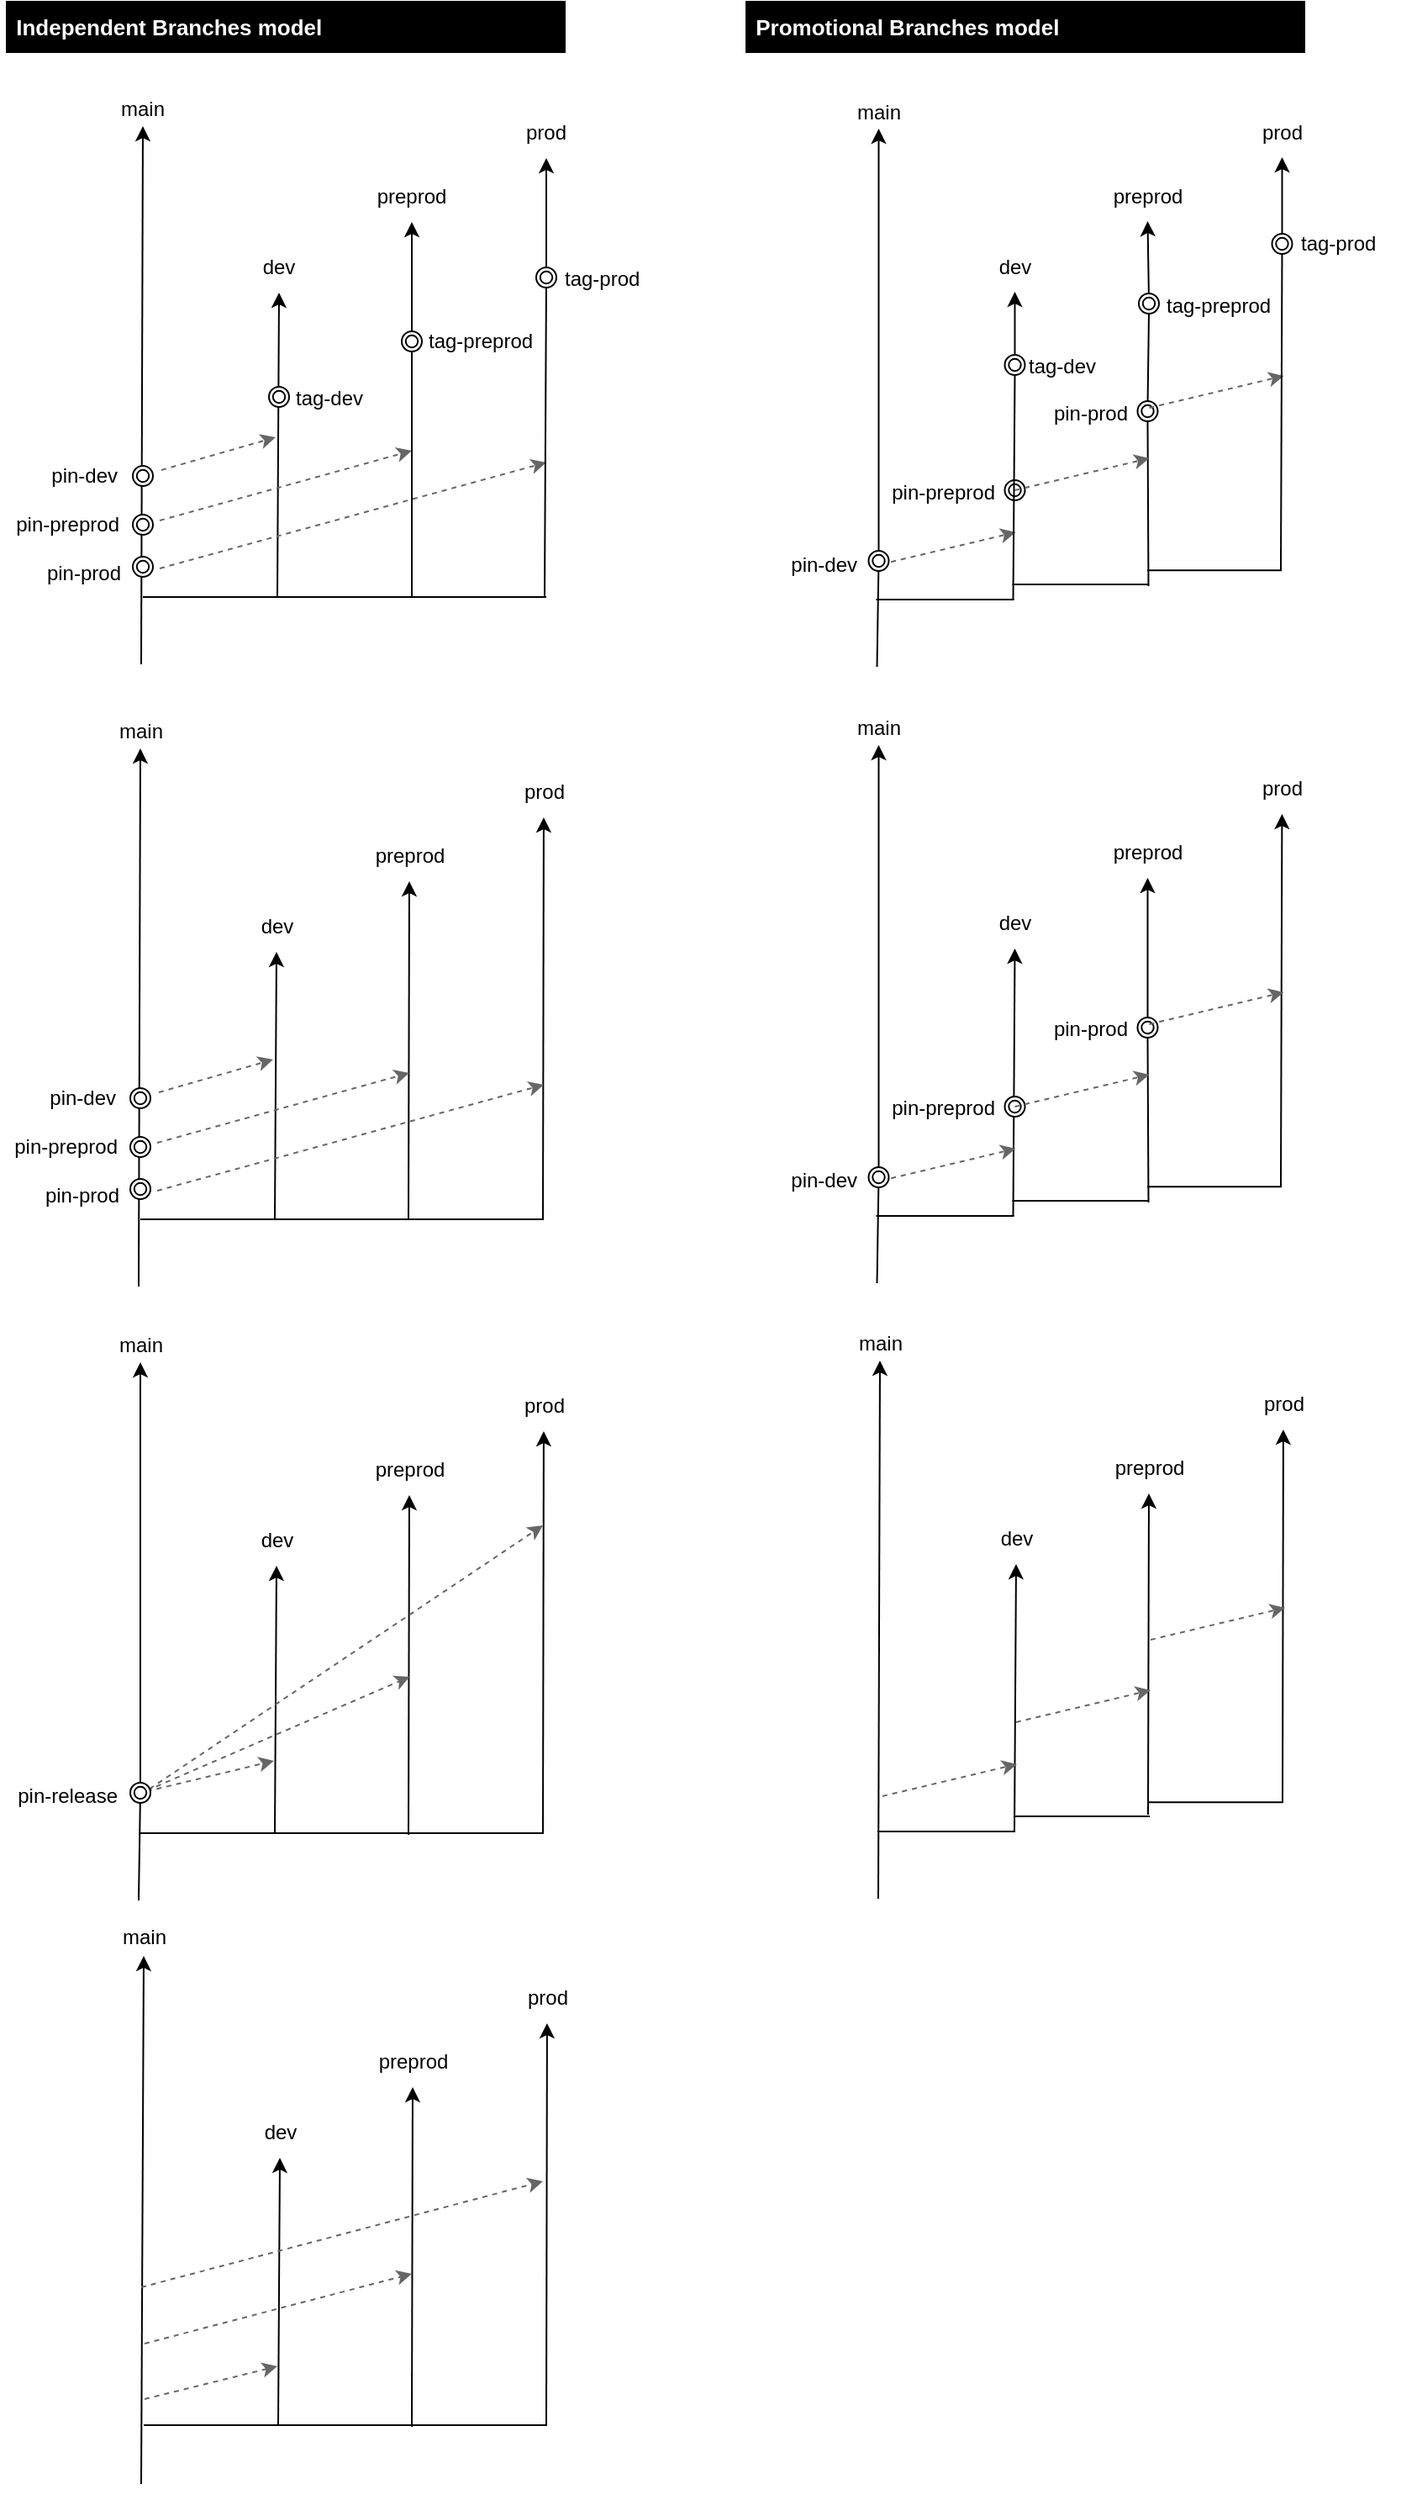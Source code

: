 <mxfile version="20.8.10" type="device"><diagram name="Page-1" id="BfglhBFAaLgnUbkgtS8U"><mxGraphModel dx="883" dy="757" grid="1" gridSize="10" guides="1" tooltips="1" connect="1" arrows="1" fold="1" page="1" pageScale="1" pageWidth="850" pageHeight="1100" math="0" shadow="0"><root><mxCell id="0"/><mxCell id="1" parent="0"/><mxCell id="_kzCFRDFW5OItWKDNAEy-1" value="" style="endArrow=classic;html=1;rounded=0;startArrow=none;" edge="1" parent="1"><mxGeometry width="50" height="50" relative="1" as="geometry"><mxPoint x="120" y="438" as="sourcePoint"/><mxPoint x="121" y="118" as="targetPoint"/></mxGeometry></mxCell><mxCell id="_kzCFRDFW5OItWKDNAEy-3" value="" style="endArrow=none;html=1;rounded=0;" edge="1" parent="1"><mxGeometry width="50" height="50" relative="1" as="geometry"><mxPoint x="121" y="398" as="sourcePoint"/><mxPoint x="361" y="398" as="targetPoint"/></mxGeometry></mxCell><mxCell id="_kzCFRDFW5OItWKDNAEy-4" value="" style="endArrow=classic;html=1;rounded=0;entryX=0.5;entryY=1;entryDx=0;entryDy=0;" edge="1" parent="1" target="_kzCFRDFW5OItWKDNAEy-9"><mxGeometry width="50" height="50" relative="1" as="geometry"><mxPoint x="201" y="398" as="sourcePoint"/><mxPoint x="201" y="308" as="targetPoint"/></mxGeometry></mxCell><mxCell id="_kzCFRDFW5OItWKDNAEy-5" value="main" style="text;strokeColor=none;align=center;fillColor=none;html=1;verticalAlign=middle;whiteSpace=wrap;rounded=0;" vertex="1" parent="1"><mxGeometry x="91" y="93" width="60" height="30" as="geometry"/></mxCell><mxCell id="_kzCFRDFW5OItWKDNAEy-6" value="" style="endArrow=classic;html=1;rounded=0;entryX=0.5;entryY=1;entryDx=0;entryDy=0;startArrow=none;" edge="1" parent="1" source="_kzCFRDFW5OItWKDNAEy-56" target="_kzCFRDFW5OItWKDNAEy-10"><mxGeometry width="50" height="50" relative="1" as="geometry"><mxPoint x="281" y="398" as="sourcePoint"/><mxPoint x="281" y="268" as="targetPoint"/></mxGeometry></mxCell><mxCell id="_kzCFRDFW5OItWKDNAEy-7" value="" style="endArrow=classic;html=1;rounded=0;startArrow=none;" edge="1" parent="1" source="_kzCFRDFW5OItWKDNAEy-54" target="_kzCFRDFW5OItWKDNAEy-11"><mxGeometry width="50" height="50" relative="1" as="geometry"><mxPoint x="360" y="398" as="sourcePoint"/><mxPoint x="361" y="228" as="targetPoint"/></mxGeometry></mxCell><mxCell id="_kzCFRDFW5OItWKDNAEy-9" value="dev" style="text;strokeColor=none;align=center;fillColor=none;html=1;verticalAlign=middle;whiteSpace=wrap;rounded=0;" vertex="1" parent="1"><mxGeometry x="172" y="187" width="60" height="30" as="geometry"/></mxCell><mxCell id="_kzCFRDFW5OItWKDNAEy-10" value="preprod" style="text;strokeColor=none;align=center;fillColor=none;html=1;verticalAlign=middle;whiteSpace=wrap;rounded=0;" vertex="1" parent="1"><mxGeometry x="251" y="145" width="60" height="30" as="geometry"/></mxCell><mxCell id="_kzCFRDFW5OItWKDNAEy-11" value="prod" style="text;strokeColor=none;align=center;fillColor=none;html=1;verticalAlign=middle;whiteSpace=wrap;rounded=0;" vertex="1" parent="1"><mxGeometry x="331" y="107" width="60" height="30" as="geometry"/></mxCell><mxCell id="_kzCFRDFW5OItWKDNAEy-36" value="pin-dev" style="text;strokeColor=none;align=right;fillColor=none;html=1;verticalAlign=middle;whiteSpace=wrap;rounded=0;" vertex="1" parent="1"><mxGeometry x="38" y="316" width="70" height="20" as="geometry"/></mxCell><mxCell id="_kzCFRDFW5OItWKDNAEy-38" value="pin-preprod" style="text;strokeColor=none;align=right;fillColor=none;html=1;verticalAlign=middle;whiteSpace=wrap;rounded=0;" vertex="1" parent="1"><mxGeometry x="39" y="345" width="70" height="20" as="geometry"/></mxCell><mxCell id="_kzCFRDFW5OItWKDNAEy-40" value="pin-prod" style="text;strokeColor=none;align=right;fillColor=none;html=1;verticalAlign=middle;whiteSpace=wrap;rounded=0;" vertex="1" parent="1"><mxGeometry x="40" y="374" width="70" height="20" as="geometry"/></mxCell><mxCell id="_kzCFRDFW5OItWKDNAEy-41" value="" style="endArrow=classic;html=1;rounded=0;exitX=1;exitY=0.5;exitDx=0;exitDy=0;dashed=1;fillColor=#f5f5f5;strokeColor=#666666;" edge="1" parent="1"><mxGeometry width="50" height="50" relative="1" as="geometry"><mxPoint x="131" y="381" as="sourcePoint"/><mxPoint x="361" y="318" as="targetPoint"/></mxGeometry></mxCell><mxCell id="_kzCFRDFW5OItWKDNAEy-42" value="" style="endArrow=classic;html=1;rounded=0;exitX=1;exitY=0.5;exitDx=0;exitDy=0;dashed=1;fillColor=#f5f5f5;strokeColor=#666666;" edge="1" parent="1"><mxGeometry width="50" height="50" relative="1" as="geometry"><mxPoint x="131" y="352.5" as="sourcePoint"/><mxPoint x="281" y="311" as="targetPoint"/></mxGeometry></mxCell><mxCell id="_kzCFRDFW5OItWKDNAEy-44" value="" style="endArrow=classic;html=1;rounded=0;exitX=1;exitY=0.5;exitDx=0;exitDy=0;dashed=1;fillColor=#f5f5f5;strokeColor=#666666;" edge="1" parent="1"><mxGeometry width="50" height="50" relative="1" as="geometry"><mxPoint x="132" y="322.5" as="sourcePoint"/><mxPoint x="200" y="303" as="targetPoint"/></mxGeometry></mxCell><mxCell id="_kzCFRDFW5OItWKDNAEy-49" value="tag-prod" style="text;strokeColor=none;align=left;fillColor=none;html=1;verticalAlign=middle;whiteSpace=wrap;rounded=0;" vertex="1" parent="1"><mxGeometry x="370" y="199" width="70" height="20" as="geometry"/></mxCell><mxCell id="_kzCFRDFW5OItWKDNAEy-50" value="tag-preprod" style="text;strokeColor=none;align=left;fillColor=none;html=1;verticalAlign=middle;whiteSpace=wrap;rounded=0;" vertex="1" parent="1"><mxGeometry x="289" y="236" width="70" height="20" as="geometry"/></mxCell><mxCell id="_kzCFRDFW5OItWKDNAEy-52" value="" style="ellipse;shape=doubleEllipse;whiteSpace=wrap;html=1;aspect=fixed;" vertex="1" parent="1"><mxGeometry x="196" y="273" width="12" height="12" as="geometry"/></mxCell><mxCell id="_kzCFRDFW5OItWKDNAEy-55" value="" style="endArrow=none;html=1;rounded=0;startArrow=none;" edge="1" parent="1" target="_kzCFRDFW5OItWKDNAEy-54"><mxGeometry width="50" height="50" relative="1" as="geometry"><mxPoint x="360" y="398" as="sourcePoint"/><mxPoint x="360.941" y="159" as="targetPoint"/></mxGeometry></mxCell><mxCell id="_kzCFRDFW5OItWKDNAEy-54" value="" style="ellipse;shape=doubleEllipse;whiteSpace=wrap;html=1;aspect=fixed;" vertex="1" parent="1"><mxGeometry x="355" y="202" width="12" height="12" as="geometry"/></mxCell><mxCell id="_kzCFRDFW5OItWKDNAEy-57" value="" style="endArrow=none;html=1;rounded=0;entryX=0.5;entryY=1;entryDx=0;entryDy=0;startArrow=none;" edge="1" parent="1" target="_kzCFRDFW5OItWKDNAEy-56"><mxGeometry width="50" height="50" relative="1" as="geometry"><mxPoint x="281" y="398" as="sourcePoint"/><mxPoint x="281" y="197" as="targetPoint"/></mxGeometry></mxCell><mxCell id="_kzCFRDFW5OItWKDNAEy-56" value="" style="ellipse;shape=doubleEllipse;whiteSpace=wrap;html=1;aspect=fixed;" vertex="1" parent="1"><mxGeometry x="275" y="240" width="12" height="12" as="geometry"/></mxCell><mxCell id="_kzCFRDFW5OItWKDNAEy-58" value="tag-dev" style="text;strokeColor=none;align=left;fillColor=none;html=1;verticalAlign=middle;whiteSpace=wrap;rounded=0;" vertex="1" parent="1"><mxGeometry x="210" y="270" width="50" height="20" as="geometry"/></mxCell><mxCell id="_kzCFRDFW5OItWKDNAEy-59" value="" style="ellipse;shape=doubleEllipse;whiteSpace=wrap;html=1;aspect=fixed;" vertex="1" parent="1"><mxGeometry x="115" y="320" width="12" height="12" as="geometry"/></mxCell><mxCell id="_kzCFRDFW5OItWKDNAEy-60" value="" style="ellipse;shape=doubleEllipse;whiteSpace=wrap;html=1;aspect=fixed;" vertex="1" parent="1"><mxGeometry x="115" y="349" width="12" height="12" as="geometry"/></mxCell><mxCell id="_kzCFRDFW5OItWKDNAEy-62" value="" style="ellipse;shape=doubleEllipse;whiteSpace=wrap;html=1;aspect=fixed;" vertex="1" parent="1"><mxGeometry x="115" y="374" width="12" height="12" as="geometry"/></mxCell><mxCell id="_kzCFRDFW5OItWKDNAEy-65" value="&lt;div style=&quot;font-size: 13px;&quot;&gt;&amp;nbsp;Independent Branches model&lt;br style=&quot;font-size: 13px;&quot;&gt;&lt;/div&gt;" style="rounded=0;whiteSpace=wrap;html=1;fillColor=#000000;align=left;fontSize=13;fontStyle=1;fontColor=#FFFFFF;" vertex="1" parent="1"><mxGeometry x="40" y="44" width="332" height="30" as="geometry"/></mxCell><mxCell id="_kzCFRDFW5OItWKDNAEy-66" value="&lt;div style=&quot;font-size: 13px;&quot;&gt;&amp;nbsp;Promotional Branches model&lt;br style=&quot;font-size: 13px;&quot;&gt;&lt;/div&gt;" style="rounded=0;whiteSpace=wrap;html=1;fillColor=#000000;align=left;fontSize=13;fontStyle=1;fontColor=#FFFFFF;" vertex="1" parent="1"><mxGeometry x="480" y="44" width="332" height="30" as="geometry"/></mxCell><mxCell id="_kzCFRDFW5OItWKDNAEy-191" value="" style="endArrow=classic;html=1;rounded=0;startArrow=none;" edge="1" parent="1" source="_kzCFRDFW5OItWKDNAEy-203"><mxGeometry width="50" height="50" relative="1" as="geometry"><mxPoint x="118.5" y="1173" as="sourcePoint"/><mxPoint x="119.5" y="853" as="targetPoint"/></mxGeometry></mxCell><mxCell id="_kzCFRDFW5OItWKDNAEy-192" value="" style="endArrow=none;html=1;rounded=0;" edge="1" parent="1"><mxGeometry width="50" height="50" relative="1" as="geometry"><mxPoint x="119.5" y="1133" as="sourcePoint"/><mxPoint x="359.5" y="1133" as="targetPoint"/></mxGeometry></mxCell><mxCell id="_kzCFRDFW5OItWKDNAEy-193" value="" style="endArrow=classic;html=1;rounded=0;entryX=0.5;entryY=1;entryDx=0;entryDy=0;" edge="1" parent="1" target="_kzCFRDFW5OItWKDNAEy-197"><mxGeometry width="50" height="50" relative="1" as="geometry"><mxPoint x="199.5" y="1133" as="sourcePoint"/><mxPoint x="199.5" y="1043" as="targetPoint"/></mxGeometry></mxCell><mxCell id="_kzCFRDFW5OItWKDNAEy-194" value="main" style="text;strokeColor=none;align=center;fillColor=none;html=1;verticalAlign=middle;whiteSpace=wrap;rounded=0;" vertex="1" parent="1"><mxGeometry x="89.5" y="828" width="60" height="30" as="geometry"/></mxCell><mxCell id="_kzCFRDFW5OItWKDNAEy-195" value="" style="endArrow=classic;html=1;rounded=0;entryX=0.5;entryY=1;entryDx=0;entryDy=0;startArrow=none;" edge="1" parent="1" target="_kzCFRDFW5OItWKDNAEy-198"><mxGeometry width="50" height="50" relative="1" as="geometry"><mxPoint x="279" y="1134" as="sourcePoint"/><mxPoint x="279.5" y="1003" as="targetPoint"/></mxGeometry></mxCell><mxCell id="_kzCFRDFW5OItWKDNAEy-196" value="" style="endArrow=classic;html=1;rounded=0;startArrow=none;" edge="1" parent="1" target="_kzCFRDFW5OItWKDNAEy-199"><mxGeometry width="50" height="50" relative="1" as="geometry"><mxPoint x="359" y="1133" as="sourcePoint"/><mxPoint x="359.5" y="963" as="targetPoint"/></mxGeometry></mxCell><mxCell id="_kzCFRDFW5OItWKDNAEy-197" value="dev" style="text;strokeColor=none;align=center;fillColor=none;html=1;verticalAlign=middle;whiteSpace=wrap;rounded=0;" vertex="1" parent="1"><mxGeometry x="170.5" y="944" width="60" height="30" as="geometry"/></mxCell><mxCell id="_kzCFRDFW5OItWKDNAEy-198" value="preprod" style="text;strokeColor=none;align=center;fillColor=none;html=1;verticalAlign=middle;whiteSpace=wrap;rounded=0;" vertex="1" parent="1"><mxGeometry x="249.5" y="902" width="60" height="30" as="geometry"/></mxCell><mxCell id="_kzCFRDFW5OItWKDNAEy-199" value="prod" style="text;strokeColor=none;align=center;fillColor=none;html=1;verticalAlign=middle;whiteSpace=wrap;rounded=0;" vertex="1" parent="1"><mxGeometry x="329.5" y="864" width="60" height="30" as="geometry"/></mxCell><mxCell id="_kzCFRDFW5OItWKDNAEy-200" value="" style="endArrow=classic;html=1;rounded=0;dashed=1;fillColor=#f5f5f5;strokeColor=#666666;" edge="1" parent="1"><mxGeometry width="50" height="50" relative="1" as="geometry"><mxPoint x="120" y="1110" as="sourcePoint"/><mxPoint x="359" y="950" as="targetPoint"/></mxGeometry></mxCell><mxCell id="_kzCFRDFW5OItWKDNAEy-201" value="" style="endArrow=classic;html=1;rounded=0;dashed=1;fillColor=#f5f5f5;strokeColor=#666666;" edge="1" parent="1"><mxGeometry width="50" height="50" relative="1" as="geometry"><mxPoint x="118" y="1110" as="sourcePoint"/><mxPoint x="279.75" y="1040" as="targetPoint"/></mxGeometry></mxCell><mxCell id="_kzCFRDFW5OItWKDNAEy-202" value="" style="endArrow=classic;html=1;rounded=0;exitX=1;exitY=0.5;exitDx=0;exitDy=0;dashed=1;fillColor=#f5f5f5;strokeColor=#666666;" edge="1" parent="1"><mxGeometry width="50" height="50" relative="1" as="geometry"><mxPoint x="117.5" y="1109.5" as="sourcePoint"/><mxPoint x="199" y="1090" as="targetPoint"/></mxGeometry></mxCell><mxCell id="_kzCFRDFW5OItWKDNAEy-204" value="" style="endArrow=none;html=1;rounded=0;startArrow=none;" edge="1" parent="1" target="_kzCFRDFW5OItWKDNAEy-203"><mxGeometry width="50" height="50" relative="1" as="geometry"><mxPoint x="118.5" y="1173" as="sourcePoint"/><mxPoint x="119.5" y="853" as="targetPoint"/></mxGeometry></mxCell><mxCell id="_kzCFRDFW5OItWKDNAEy-203" value="" style="ellipse;shape=doubleEllipse;whiteSpace=wrap;html=1;aspect=fixed;" vertex="1" parent="1"><mxGeometry x="113.5" y="1103" width="12" height="12" as="geometry"/></mxCell><mxCell id="_kzCFRDFW5OItWKDNAEy-205" value="pin-release" style="text;strokeColor=none;align=right;fillColor=none;html=1;verticalAlign=middle;whiteSpace=wrap;rounded=0;" vertex="1" parent="1"><mxGeometry x="38" y="1101" width="70" height="20" as="geometry"/></mxCell><mxCell id="_kzCFRDFW5OItWKDNAEy-206" value="" style="endArrow=classic;html=1;rounded=0;startArrow=none;" edge="1" parent="1"><mxGeometry width="50" height="50" relative="1" as="geometry"><mxPoint x="118.5" y="808" as="sourcePoint"/><mxPoint x="119.5" y="488" as="targetPoint"/></mxGeometry></mxCell><mxCell id="_kzCFRDFW5OItWKDNAEy-207" value="" style="endArrow=none;html=1;rounded=0;" edge="1" parent="1"><mxGeometry width="50" height="50" relative="1" as="geometry"><mxPoint x="119.5" y="768" as="sourcePoint"/><mxPoint x="359.5" y="768" as="targetPoint"/></mxGeometry></mxCell><mxCell id="_kzCFRDFW5OItWKDNAEy-208" value="" style="endArrow=classic;html=1;rounded=0;entryX=0.5;entryY=1;entryDx=0;entryDy=0;" edge="1" parent="1" target="_kzCFRDFW5OItWKDNAEy-212"><mxGeometry width="50" height="50" relative="1" as="geometry"><mxPoint x="199.5" y="768" as="sourcePoint"/><mxPoint x="199.5" y="678" as="targetPoint"/></mxGeometry></mxCell><mxCell id="_kzCFRDFW5OItWKDNAEy-209" value="main" style="text;strokeColor=none;align=center;fillColor=none;html=1;verticalAlign=middle;whiteSpace=wrap;rounded=0;" vertex="1" parent="1"><mxGeometry x="89.5" y="463" width="60" height="30" as="geometry"/></mxCell><mxCell id="_kzCFRDFW5OItWKDNAEy-210" value="" style="endArrow=classic;html=1;rounded=0;entryX=0.5;entryY=1;entryDx=0;entryDy=0;startArrow=none;" edge="1" parent="1" target="_kzCFRDFW5OItWKDNAEy-213"><mxGeometry width="50" height="50" relative="1" as="geometry"><mxPoint x="279" y="768" as="sourcePoint"/><mxPoint x="279.5" y="638" as="targetPoint"/></mxGeometry></mxCell><mxCell id="_kzCFRDFW5OItWKDNAEy-211" value="" style="endArrow=classic;html=1;rounded=0;startArrow=none;" edge="1" parent="1" target="_kzCFRDFW5OItWKDNAEy-214"><mxGeometry width="50" height="50" relative="1" as="geometry"><mxPoint x="359" y="768" as="sourcePoint"/><mxPoint x="359.5" y="598" as="targetPoint"/></mxGeometry></mxCell><mxCell id="_kzCFRDFW5OItWKDNAEy-212" value="dev" style="text;strokeColor=none;align=center;fillColor=none;html=1;verticalAlign=middle;whiteSpace=wrap;rounded=0;" vertex="1" parent="1"><mxGeometry x="170.5" y="579" width="60" height="30" as="geometry"/></mxCell><mxCell id="_kzCFRDFW5OItWKDNAEy-213" value="preprod" style="text;strokeColor=none;align=center;fillColor=none;html=1;verticalAlign=middle;whiteSpace=wrap;rounded=0;" vertex="1" parent="1"><mxGeometry x="249.5" y="537" width="60" height="30" as="geometry"/></mxCell><mxCell id="_kzCFRDFW5OItWKDNAEy-214" value="prod" style="text;strokeColor=none;align=center;fillColor=none;html=1;verticalAlign=middle;whiteSpace=wrap;rounded=0;" vertex="1" parent="1"><mxGeometry x="329.5" y="499" width="60" height="30" as="geometry"/></mxCell><mxCell id="_kzCFRDFW5OItWKDNAEy-215" value="pin-dev" style="text;strokeColor=none;align=right;fillColor=none;html=1;verticalAlign=middle;whiteSpace=wrap;rounded=0;" vertex="1" parent="1"><mxGeometry x="36.5" y="686" width="70" height="20" as="geometry"/></mxCell><mxCell id="_kzCFRDFW5OItWKDNAEy-216" value="pin-preprod" style="text;strokeColor=none;align=right;fillColor=none;html=1;verticalAlign=middle;whiteSpace=wrap;rounded=0;" vertex="1" parent="1"><mxGeometry x="37.5" y="715" width="70" height="20" as="geometry"/></mxCell><mxCell id="_kzCFRDFW5OItWKDNAEy-217" value="pin-prod" style="text;strokeColor=none;align=right;fillColor=none;html=1;verticalAlign=middle;whiteSpace=wrap;rounded=0;" vertex="1" parent="1"><mxGeometry x="38.5" y="744" width="70" height="20" as="geometry"/></mxCell><mxCell id="_kzCFRDFW5OItWKDNAEy-218" value="" style="endArrow=classic;html=1;rounded=0;exitX=1;exitY=0.5;exitDx=0;exitDy=0;dashed=1;fillColor=#f5f5f5;strokeColor=#666666;" edge="1" parent="1"><mxGeometry width="50" height="50" relative="1" as="geometry"><mxPoint x="129.5" y="751" as="sourcePoint"/><mxPoint x="359.5" y="688" as="targetPoint"/></mxGeometry></mxCell><mxCell id="_kzCFRDFW5OItWKDNAEy-219" value="" style="endArrow=classic;html=1;rounded=0;exitX=1;exitY=0.5;exitDx=0;exitDy=0;dashed=1;fillColor=#f5f5f5;strokeColor=#666666;" edge="1" parent="1"><mxGeometry width="50" height="50" relative="1" as="geometry"><mxPoint x="129.5" y="722.5" as="sourcePoint"/><mxPoint x="279.5" y="681" as="targetPoint"/></mxGeometry></mxCell><mxCell id="_kzCFRDFW5OItWKDNAEy-220" value="" style="endArrow=classic;html=1;rounded=0;exitX=1;exitY=0.5;exitDx=0;exitDy=0;dashed=1;fillColor=#f5f5f5;strokeColor=#666666;" edge="1" parent="1"><mxGeometry width="50" height="50" relative="1" as="geometry"><mxPoint x="130.5" y="692.5" as="sourcePoint"/><mxPoint x="198.5" y="673" as="targetPoint"/></mxGeometry></mxCell><mxCell id="_kzCFRDFW5OItWKDNAEy-228" value="" style="ellipse;shape=doubleEllipse;whiteSpace=wrap;html=1;aspect=fixed;" vertex="1" parent="1"><mxGeometry x="113.5" y="690" width="12" height="12" as="geometry"/></mxCell><mxCell id="_kzCFRDFW5OItWKDNAEy-229" value="" style="ellipse;shape=doubleEllipse;whiteSpace=wrap;html=1;aspect=fixed;" vertex="1" parent="1"><mxGeometry x="113.5" y="719" width="12" height="12" as="geometry"/></mxCell><mxCell id="_kzCFRDFW5OItWKDNAEy-230" value="" style="ellipse;shape=doubleEllipse;whiteSpace=wrap;html=1;aspect=fixed;" vertex="1" parent="1"><mxGeometry x="113.5" y="744" width="12" height="12" as="geometry"/></mxCell><mxCell id="_kzCFRDFW5OItWKDNAEy-231" value="" style="endArrow=classic;html=1;rounded=0;startArrow=none;" edge="1" parent="1" source="_kzCFRDFW5OItWKDNAEy-273"><mxGeometry width="50" height="50" relative="1" as="geometry"><mxPoint x="557.75" y="806" as="sourcePoint"/><mxPoint x="558.75" y="486" as="targetPoint"/></mxGeometry></mxCell><mxCell id="_kzCFRDFW5OItWKDNAEy-232" value="" style="endArrow=classic;html=1;rounded=0;entryX=0.5;entryY=1;entryDx=0;entryDy=0;" edge="1" parent="1" target="_kzCFRDFW5OItWKDNAEy-236"><mxGeometry width="50" height="50" relative="1" as="geometry"><mxPoint x="638.75" y="766" as="sourcePoint"/><mxPoint x="638.75" y="676" as="targetPoint"/></mxGeometry></mxCell><mxCell id="_kzCFRDFW5OItWKDNAEy-233" value="main" style="text;strokeColor=none;align=center;fillColor=none;html=1;verticalAlign=middle;whiteSpace=wrap;rounded=0;" vertex="1" parent="1"><mxGeometry x="528.75" y="461" width="60" height="30" as="geometry"/></mxCell><mxCell id="_kzCFRDFW5OItWKDNAEy-234" value="" style="endArrow=classic;html=1;rounded=0;entryX=0.5;entryY=1;entryDx=0;entryDy=0;startArrow=none;" edge="1" parent="1" source="_kzCFRDFW5OItWKDNAEy-245" target="_kzCFRDFW5OItWKDNAEy-237"><mxGeometry width="50" height="50" relative="1" as="geometry"><mxPoint x="718.75" y="766" as="sourcePoint"/><mxPoint x="718.75" y="636" as="targetPoint"/></mxGeometry></mxCell><mxCell id="_kzCFRDFW5OItWKDNAEy-235" value="" style="endArrow=classic;html=1;rounded=0;startArrow=none;" edge="1" parent="1" target="_kzCFRDFW5OItWKDNAEy-238"><mxGeometry width="50" height="50" relative="1" as="geometry"><mxPoint x="798" y="749" as="sourcePoint"/><mxPoint x="798.75" y="596" as="targetPoint"/></mxGeometry></mxCell><mxCell id="_kzCFRDFW5OItWKDNAEy-236" value="dev" style="text;strokeColor=none;align=center;fillColor=none;html=1;verticalAlign=middle;whiteSpace=wrap;rounded=0;" vertex="1" parent="1"><mxGeometry x="609.75" y="577" width="60" height="30" as="geometry"/></mxCell><mxCell id="_kzCFRDFW5OItWKDNAEy-237" value="preprod" style="text;strokeColor=none;align=center;fillColor=none;html=1;verticalAlign=middle;whiteSpace=wrap;rounded=0;" vertex="1" parent="1"><mxGeometry x="688.75" y="535" width="60" height="30" as="geometry"/></mxCell><mxCell id="_kzCFRDFW5OItWKDNAEy-238" value="prod" style="text;strokeColor=none;align=center;fillColor=none;html=1;verticalAlign=middle;whiteSpace=wrap;rounded=0;" vertex="1" parent="1"><mxGeometry x="768.75" y="497" width="60" height="30" as="geometry"/></mxCell><mxCell id="_kzCFRDFW5OItWKDNAEy-239" value="" style="endArrow=classic;html=1;rounded=0;dashed=1;fillColor=#f5f5f5;strokeColor=#666666;" edge="1" parent="1"><mxGeometry width="50" height="50" relative="1" as="geometry"><mxPoint x="560.25" y="745" as="sourcePoint"/><mxPoint x="640.25" y="726" as="targetPoint"/></mxGeometry></mxCell><mxCell id="_kzCFRDFW5OItWKDNAEy-241" value="" style="ellipse;shape=doubleEllipse;whiteSpace=wrap;html=1;aspect=fixed;" vertex="1" parent="1"><mxGeometry x="633.75" y="695" width="12" height="12" as="geometry"/></mxCell><mxCell id="_kzCFRDFW5OItWKDNAEy-244" value="" style="endArrow=none;html=1;rounded=0;entryX=0.5;entryY=1;entryDx=0;entryDy=0;startArrow=none;" edge="1" parent="1" target="_kzCFRDFW5OItWKDNAEy-245"><mxGeometry width="50" height="50" relative="1" as="geometry"><mxPoint x="719.25" y="758" as="sourcePoint"/><mxPoint x="718.75" y="565" as="targetPoint"/></mxGeometry></mxCell><mxCell id="_kzCFRDFW5OItWKDNAEy-245" value="" style="ellipse;shape=doubleEllipse;whiteSpace=wrap;html=1;aspect=fixed;" vertex="1" parent="1"><mxGeometry x="712.75" y="648" width="12" height="12" as="geometry"/></mxCell><mxCell id="_kzCFRDFW5OItWKDNAEy-247" value="" style="endArrow=classic;html=1;rounded=0;dashed=1;fillColor=#f5f5f5;strokeColor=#666666;" edge="1" parent="1"><mxGeometry width="50" height="50" relative="1" as="geometry"><mxPoint x="639.75" y="701" as="sourcePoint"/><mxPoint x="719.75" y="682" as="targetPoint"/></mxGeometry></mxCell><mxCell id="_kzCFRDFW5OItWKDNAEy-248" value="" style="endArrow=classic;html=1;rounded=0;dashed=1;fillColor=#f5f5f5;strokeColor=#666666;" edge="1" parent="1"><mxGeometry width="50" height="50" relative="1" as="geometry"><mxPoint x="719.75" y="652" as="sourcePoint"/><mxPoint x="799.75" y="633" as="targetPoint"/></mxGeometry></mxCell><mxCell id="_kzCFRDFW5OItWKDNAEy-249" value="" style="endArrow=none;html=1;rounded=0;fontSize=13;fontColor=#FFFFFF;" edge="1" parent="1"><mxGeometry width="50" height="50" relative="1" as="geometry"><mxPoint x="557.25" y="766" as="sourcePoint"/><mxPoint x="639.25" y="766" as="targetPoint"/></mxGeometry></mxCell><mxCell id="_kzCFRDFW5OItWKDNAEy-250" value="" style="endArrow=none;html=1;rounded=0;fontSize=13;fontColor=#FFFFFF;" edge="1" parent="1"><mxGeometry width="50" height="50" relative="1" as="geometry"><mxPoint x="638.25" y="757" as="sourcePoint"/><mxPoint x="719.25" y="757" as="targetPoint"/></mxGeometry></mxCell><mxCell id="_kzCFRDFW5OItWKDNAEy-251" value="" style="endArrow=none;html=1;rounded=0;fontSize=13;fontColor=#FFFFFF;" edge="1" parent="1"><mxGeometry width="50" height="50" relative="1" as="geometry"><mxPoint x="718.5" y="748.67" as="sourcePoint"/><mxPoint x="798.5" y="748.67" as="targetPoint"/></mxGeometry></mxCell><mxCell id="_kzCFRDFW5OItWKDNAEy-252" value="" style="endArrow=classic;html=1;rounded=0;startArrow=none;" edge="1" parent="1"><mxGeometry width="50" height="50" relative="1" as="geometry"><mxPoint x="558.5" y="1172" as="sourcePoint"/><mxPoint x="559.5" y="852" as="targetPoint"/></mxGeometry></mxCell><mxCell id="_kzCFRDFW5OItWKDNAEy-253" value="" style="endArrow=classic;html=1;rounded=0;entryX=0.5;entryY=1;entryDx=0;entryDy=0;" edge="1" parent="1" target="_kzCFRDFW5OItWKDNAEy-257"><mxGeometry width="50" height="50" relative="1" as="geometry"><mxPoint x="639.5" y="1132" as="sourcePoint"/><mxPoint x="639.5" y="1042" as="targetPoint"/></mxGeometry></mxCell><mxCell id="_kzCFRDFW5OItWKDNAEy-254" value="main" style="text;strokeColor=none;align=center;fillColor=none;html=1;verticalAlign=middle;whiteSpace=wrap;rounded=0;" vertex="1" parent="1"><mxGeometry x="529.5" y="827" width="60" height="30" as="geometry"/></mxCell><mxCell id="_kzCFRDFW5OItWKDNAEy-255" value="" style="endArrow=classic;html=1;rounded=0;entryX=0.5;entryY=1;entryDx=0;entryDy=0;startArrow=none;" edge="1" parent="1" target="_kzCFRDFW5OItWKDNAEy-258"><mxGeometry width="50" height="50" relative="1" as="geometry"><mxPoint x="719" y="1122" as="sourcePoint"/><mxPoint x="719.5" y="1002" as="targetPoint"/></mxGeometry></mxCell><mxCell id="_kzCFRDFW5OItWKDNAEy-256" value="" style="endArrow=classic;html=1;rounded=0;startArrow=none;" edge="1" parent="1" target="_kzCFRDFW5OItWKDNAEy-259"><mxGeometry width="50" height="50" relative="1" as="geometry"><mxPoint x="799" y="1115" as="sourcePoint"/><mxPoint x="799.5" y="962" as="targetPoint"/></mxGeometry></mxCell><mxCell id="_kzCFRDFW5OItWKDNAEy-257" value="dev" style="text;strokeColor=none;align=center;fillColor=none;html=1;verticalAlign=middle;whiteSpace=wrap;rounded=0;" vertex="1" parent="1"><mxGeometry x="610.5" y="943" width="60" height="30" as="geometry"/></mxCell><mxCell id="_kzCFRDFW5OItWKDNAEy-258" value="preprod" style="text;strokeColor=none;align=center;fillColor=none;html=1;verticalAlign=middle;whiteSpace=wrap;rounded=0;" vertex="1" parent="1"><mxGeometry x="689.5" y="901" width="60" height="30" as="geometry"/></mxCell><mxCell id="_kzCFRDFW5OItWKDNAEy-259" value="prod" style="text;strokeColor=none;align=center;fillColor=none;html=1;verticalAlign=middle;whiteSpace=wrap;rounded=0;" vertex="1" parent="1"><mxGeometry x="769.5" y="863" width="60" height="30" as="geometry"/></mxCell><mxCell id="_kzCFRDFW5OItWKDNAEy-260" value="" style="endArrow=classic;html=1;rounded=0;dashed=1;fillColor=#f5f5f5;strokeColor=#666666;" edge="1" parent="1"><mxGeometry width="50" height="50" relative="1" as="geometry"><mxPoint x="561" y="1111" as="sourcePoint"/><mxPoint x="641" y="1092" as="targetPoint"/></mxGeometry></mxCell><mxCell id="_kzCFRDFW5OItWKDNAEy-268" value="" style="endArrow=classic;html=1;rounded=0;dashed=1;fillColor=#f5f5f5;strokeColor=#666666;" edge="1" parent="1"><mxGeometry width="50" height="50" relative="1" as="geometry"><mxPoint x="640.5" y="1067" as="sourcePoint"/><mxPoint x="720.5" y="1048" as="targetPoint"/></mxGeometry></mxCell><mxCell id="_kzCFRDFW5OItWKDNAEy-269" value="" style="endArrow=classic;html=1;rounded=0;dashed=1;fillColor=#f5f5f5;strokeColor=#666666;" edge="1" parent="1"><mxGeometry width="50" height="50" relative="1" as="geometry"><mxPoint x="720.5" y="1018" as="sourcePoint"/><mxPoint x="800.5" y="999" as="targetPoint"/></mxGeometry></mxCell><mxCell id="_kzCFRDFW5OItWKDNAEy-270" value="" style="endArrow=none;html=1;rounded=0;fontSize=13;fontColor=#FFFFFF;" edge="1" parent="1"><mxGeometry width="50" height="50" relative="1" as="geometry"><mxPoint x="558" y="1132" as="sourcePoint"/><mxPoint x="640" y="1132" as="targetPoint"/></mxGeometry></mxCell><mxCell id="_kzCFRDFW5OItWKDNAEy-271" value="" style="endArrow=none;html=1;rounded=0;fontSize=13;fontColor=#FFFFFF;" edge="1" parent="1"><mxGeometry width="50" height="50" relative="1" as="geometry"><mxPoint x="639" y="1123" as="sourcePoint"/><mxPoint x="720" y="1123" as="targetPoint"/></mxGeometry></mxCell><mxCell id="_kzCFRDFW5OItWKDNAEy-272" value="" style="endArrow=none;html=1;rounded=0;fontSize=13;fontColor=#FFFFFF;" edge="1" parent="1"><mxGeometry width="50" height="50" relative="1" as="geometry"><mxPoint x="719.25" y="1114.67" as="sourcePoint"/><mxPoint x="799.25" y="1114.67" as="targetPoint"/></mxGeometry></mxCell><mxCell id="_kzCFRDFW5OItWKDNAEy-275" value="" style="endArrow=none;html=1;rounded=0;startArrow=none;" edge="1" parent="1" target="_kzCFRDFW5OItWKDNAEy-273"><mxGeometry width="50" height="50" relative="1" as="geometry"><mxPoint x="557.75" y="806" as="sourcePoint"/><mxPoint x="558.75" y="486" as="targetPoint"/></mxGeometry></mxCell><mxCell id="_kzCFRDFW5OItWKDNAEy-273" value="" style="ellipse;shape=doubleEllipse;whiteSpace=wrap;html=1;aspect=fixed;" vertex="1" parent="1"><mxGeometry x="552.75" y="737" width="12" height="12" as="geometry"/></mxCell><mxCell id="_kzCFRDFW5OItWKDNAEy-276" value="pin-dev" style="text;strokeColor=none;align=right;fillColor=none;html=1;verticalAlign=middle;whiteSpace=wrap;rounded=0;" vertex="1" parent="1"><mxGeometry x="478" y="735" width="70" height="20" as="geometry"/></mxCell><mxCell id="_kzCFRDFW5OItWKDNAEy-277" value="pin-preprod" style="text;strokeColor=none;align=right;fillColor=none;html=1;verticalAlign=middle;whiteSpace=wrap;rounded=0;" vertex="1" parent="1"><mxGeometry x="559.5" y="692" width="70" height="20" as="geometry"/></mxCell><mxCell id="_kzCFRDFW5OItWKDNAEy-278" value="pin-prod" style="text;strokeColor=none;align=right;fillColor=none;html=1;verticalAlign=middle;whiteSpace=wrap;rounded=0;" vertex="1" parent="1"><mxGeometry x="638.5" y="645" width="70" height="20" as="geometry"/></mxCell><mxCell id="_kzCFRDFW5OItWKDNAEy-279" value="" style="endArrow=classic;html=1;rounded=0;startArrow=none;" edge="1" parent="1" source="_kzCFRDFW5OItWKDNAEy-297"><mxGeometry width="50" height="50" relative="1" as="geometry"><mxPoint x="557.75" y="439.5" as="sourcePoint"/><mxPoint x="558.75" y="119.5" as="targetPoint"/></mxGeometry></mxCell><mxCell id="_kzCFRDFW5OItWKDNAEy-280" value="" style="endArrow=classic;html=1;rounded=0;entryX=0.5;entryY=1;entryDx=0;entryDy=0;startArrow=none;" edge="1" parent="1" target="_kzCFRDFW5OItWKDNAEy-284" source="_kzCFRDFW5OItWKDNAEy-301"><mxGeometry width="50" height="50" relative="1" as="geometry"><mxPoint x="638.75" y="399.5" as="sourcePoint"/><mxPoint x="638.75" y="309.5" as="targetPoint"/></mxGeometry></mxCell><mxCell id="_kzCFRDFW5OItWKDNAEy-281" value="main" style="text;strokeColor=none;align=center;fillColor=none;html=1;verticalAlign=middle;whiteSpace=wrap;rounded=0;" vertex="1" parent="1"><mxGeometry x="528.75" y="94.5" width="60" height="30" as="geometry"/></mxCell><mxCell id="_kzCFRDFW5OItWKDNAEy-282" value="" style="endArrow=classic;html=1;rounded=0;entryX=0.5;entryY=1;entryDx=0;entryDy=0;startArrow=none;" edge="1" parent="1" source="_kzCFRDFW5OItWKDNAEy-303" target="_kzCFRDFW5OItWKDNAEy-285"><mxGeometry width="50" height="50" relative="1" as="geometry"><mxPoint x="718.75" y="399.5" as="sourcePoint"/><mxPoint x="718.75" y="269.5" as="targetPoint"/></mxGeometry></mxCell><mxCell id="_kzCFRDFW5OItWKDNAEy-283" value="" style="endArrow=classic;html=1;rounded=0;startArrow=none;" edge="1" parent="1" target="_kzCFRDFW5OItWKDNAEy-286" source="_kzCFRDFW5OItWKDNAEy-305"><mxGeometry width="50" height="50" relative="1" as="geometry"><mxPoint x="798" y="382.5" as="sourcePoint"/><mxPoint x="798.75" y="229.5" as="targetPoint"/></mxGeometry></mxCell><mxCell id="_kzCFRDFW5OItWKDNAEy-284" value="dev" style="text;strokeColor=none;align=center;fillColor=none;html=1;verticalAlign=middle;whiteSpace=wrap;rounded=0;" vertex="1" parent="1"><mxGeometry x="609.75" y="186.5" width="60" height="30" as="geometry"/></mxCell><mxCell id="_kzCFRDFW5OItWKDNAEy-285" value="preprod" style="text;strokeColor=none;align=center;fillColor=none;html=1;verticalAlign=middle;whiteSpace=wrap;rounded=0;" vertex="1" parent="1"><mxGeometry x="688.75" y="144.5" width="60" height="30" as="geometry"/></mxCell><mxCell id="_kzCFRDFW5OItWKDNAEy-286" value="prod" style="text;strokeColor=none;align=center;fillColor=none;html=1;verticalAlign=middle;whiteSpace=wrap;rounded=0;" vertex="1" parent="1"><mxGeometry x="768.75" y="106.5" width="60" height="30" as="geometry"/></mxCell><mxCell id="_kzCFRDFW5OItWKDNAEy-287" value="" style="endArrow=classic;html=1;rounded=0;dashed=1;fillColor=#f5f5f5;strokeColor=#666666;" edge="1" parent="1"><mxGeometry width="50" height="50" relative="1" as="geometry"><mxPoint x="560.25" y="378.5" as="sourcePoint"/><mxPoint x="640.25" y="359.5" as="targetPoint"/></mxGeometry></mxCell><mxCell id="_kzCFRDFW5OItWKDNAEy-288" value="" style="ellipse;shape=doubleEllipse;whiteSpace=wrap;html=1;aspect=fixed;" vertex="1" parent="1"><mxGeometry x="633.75" y="328.5" width="12" height="12" as="geometry"/></mxCell><mxCell id="_kzCFRDFW5OItWKDNAEy-289" value="" style="endArrow=none;html=1;rounded=0;entryX=0.5;entryY=1;entryDx=0;entryDy=0;startArrow=none;" edge="1" parent="1" target="_kzCFRDFW5OItWKDNAEy-290"><mxGeometry width="50" height="50" relative="1" as="geometry"><mxPoint x="719.25" y="391.5" as="sourcePoint"/><mxPoint x="718.75" y="198.5" as="targetPoint"/></mxGeometry></mxCell><mxCell id="_kzCFRDFW5OItWKDNAEy-290" value="" style="ellipse;shape=doubleEllipse;whiteSpace=wrap;html=1;aspect=fixed;" vertex="1" parent="1"><mxGeometry x="712.75" y="281.5" width="12" height="12" as="geometry"/></mxCell><mxCell id="_kzCFRDFW5OItWKDNAEy-291" value="" style="endArrow=classic;html=1;rounded=0;dashed=1;fillColor=#f5f5f5;strokeColor=#666666;" edge="1" parent="1"><mxGeometry width="50" height="50" relative="1" as="geometry"><mxPoint x="639.75" y="334.5" as="sourcePoint"/><mxPoint x="719.75" y="315.5" as="targetPoint"/></mxGeometry></mxCell><mxCell id="_kzCFRDFW5OItWKDNAEy-292" value="" style="endArrow=classic;html=1;rounded=0;dashed=1;fillColor=#f5f5f5;strokeColor=#666666;" edge="1" parent="1"><mxGeometry width="50" height="50" relative="1" as="geometry"><mxPoint x="719.75" y="285.5" as="sourcePoint"/><mxPoint x="799.75" y="266.5" as="targetPoint"/></mxGeometry></mxCell><mxCell id="_kzCFRDFW5OItWKDNAEy-293" value="" style="endArrow=none;html=1;rounded=0;fontSize=13;fontColor=#FFFFFF;" edge="1" parent="1"><mxGeometry width="50" height="50" relative="1" as="geometry"><mxPoint x="557.25" y="399.5" as="sourcePoint"/><mxPoint x="639.25" y="399.5" as="targetPoint"/></mxGeometry></mxCell><mxCell id="_kzCFRDFW5OItWKDNAEy-294" value="" style="endArrow=none;html=1;rounded=0;fontSize=13;fontColor=#FFFFFF;" edge="1" parent="1"><mxGeometry width="50" height="50" relative="1" as="geometry"><mxPoint x="638.25" y="390.5" as="sourcePoint"/><mxPoint x="719.25" y="390.5" as="targetPoint"/></mxGeometry></mxCell><mxCell id="_kzCFRDFW5OItWKDNAEy-295" value="" style="endArrow=none;html=1;rounded=0;fontSize=13;fontColor=#FFFFFF;" edge="1" parent="1"><mxGeometry width="50" height="50" relative="1" as="geometry"><mxPoint x="718.5" y="382.17" as="sourcePoint"/><mxPoint x="798.5" y="382.17" as="targetPoint"/></mxGeometry></mxCell><mxCell id="_kzCFRDFW5OItWKDNAEy-296" value="" style="endArrow=none;html=1;rounded=0;startArrow=none;" edge="1" parent="1" target="_kzCFRDFW5OItWKDNAEy-297"><mxGeometry width="50" height="50" relative="1" as="geometry"><mxPoint x="557.75" y="439.5" as="sourcePoint"/><mxPoint x="558.75" y="119.5" as="targetPoint"/></mxGeometry></mxCell><mxCell id="_kzCFRDFW5OItWKDNAEy-297" value="" style="ellipse;shape=doubleEllipse;whiteSpace=wrap;html=1;aspect=fixed;" vertex="1" parent="1"><mxGeometry x="552.75" y="370.5" width="12" height="12" as="geometry"/></mxCell><mxCell id="_kzCFRDFW5OItWKDNAEy-298" value="pin-dev" style="text;strokeColor=none;align=right;fillColor=none;html=1;verticalAlign=middle;whiteSpace=wrap;rounded=0;" vertex="1" parent="1"><mxGeometry x="478" y="368.5" width="70" height="20" as="geometry"/></mxCell><mxCell id="_kzCFRDFW5OItWKDNAEy-299" value="pin-preprod" style="text;strokeColor=none;align=right;fillColor=none;html=1;verticalAlign=middle;whiteSpace=wrap;rounded=0;" vertex="1" parent="1"><mxGeometry x="559.5" y="325.5" width="70" height="20" as="geometry"/></mxCell><mxCell id="_kzCFRDFW5OItWKDNAEy-300" value="pin-prod" style="text;strokeColor=none;align=right;fillColor=none;html=1;verticalAlign=middle;whiteSpace=wrap;rounded=0;" vertex="1" parent="1"><mxGeometry x="638.5" y="278.5" width="70" height="20" as="geometry"/></mxCell><mxCell id="_kzCFRDFW5OItWKDNAEy-302" value="" style="endArrow=none;html=1;rounded=0;entryX=0.5;entryY=1;entryDx=0;entryDy=0;" edge="1" parent="1" target="_kzCFRDFW5OItWKDNAEy-301"><mxGeometry width="50" height="50" relative="1" as="geometry"><mxPoint x="638.75" y="399.5" as="sourcePoint"/><mxPoint x="639.75" y="240.5" as="targetPoint"/></mxGeometry></mxCell><mxCell id="_kzCFRDFW5OItWKDNAEy-301" value="" style="ellipse;shape=doubleEllipse;whiteSpace=wrap;html=1;aspect=fixed;" vertex="1" parent="1"><mxGeometry x="633.75" y="254" width="12" height="12" as="geometry"/></mxCell><mxCell id="_kzCFRDFW5OItWKDNAEy-304" value="" style="endArrow=none;html=1;rounded=0;entryX=0.5;entryY=1;entryDx=0;entryDy=0;startArrow=none;" edge="1" parent="1" source="_kzCFRDFW5OItWKDNAEy-290" target="_kzCFRDFW5OItWKDNAEy-303"><mxGeometry width="50" height="50" relative="1" as="geometry"><mxPoint x="718.75" y="281.5" as="sourcePoint"/><mxPoint x="718.75" y="198.5" as="targetPoint"/></mxGeometry></mxCell><mxCell id="_kzCFRDFW5OItWKDNAEy-303" value="" style="ellipse;shape=doubleEllipse;whiteSpace=wrap;html=1;aspect=fixed;" vertex="1" parent="1"><mxGeometry x="713.5" y="217.5" width="12" height="12" as="geometry"/></mxCell><mxCell id="_kzCFRDFW5OItWKDNAEy-306" value="" style="endArrow=none;html=1;rounded=0;startArrow=none;" edge="1" parent="1" target="_kzCFRDFW5OItWKDNAEy-305"><mxGeometry width="50" height="50" relative="1" as="geometry"><mxPoint x="798" y="382.5" as="sourcePoint"/><mxPoint x="798.703" y="160.5" as="targetPoint"/></mxGeometry></mxCell><mxCell id="_kzCFRDFW5OItWKDNAEy-305" value="" style="ellipse;shape=doubleEllipse;whiteSpace=wrap;html=1;aspect=fixed;" vertex="1" parent="1"><mxGeometry x="792.75" y="182" width="12" height="12" as="geometry"/></mxCell><mxCell id="_kzCFRDFW5OItWKDNAEy-307" value="tag-prod" style="text;strokeColor=none;align=left;fillColor=none;html=1;verticalAlign=middle;whiteSpace=wrap;rounded=0;" vertex="1" parent="1"><mxGeometry x="808" y="178" width="70" height="20" as="geometry"/></mxCell><mxCell id="_kzCFRDFW5OItWKDNAEy-308" value="tag-preprod" style="text;strokeColor=none;align=left;fillColor=none;html=1;verticalAlign=middle;whiteSpace=wrap;rounded=0;" vertex="1" parent="1"><mxGeometry x="727.5" y="214.5" width="70" height="20" as="geometry"/></mxCell><mxCell id="_kzCFRDFW5OItWKDNAEy-309" value="tag-dev" style="text;strokeColor=none;align=left;fillColor=none;html=1;verticalAlign=middle;whiteSpace=wrap;rounded=0;" vertex="1" parent="1"><mxGeometry x="645.75" y="251" width="70" height="20" as="geometry"/></mxCell><mxCell id="_kzCFRDFW5OItWKDNAEy-340" value="" style="endArrow=classic;html=1;rounded=0;startArrow=none;" edge="1" parent="1"><mxGeometry width="50" height="50" relative="1" as="geometry"><mxPoint x="120" y="1520" as="sourcePoint"/><mxPoint x="121.5" y="1206" as="targetPoint"/></mxGeometry></mxCell><mxCell id="_kzCFRDFW5OItWKDNAEy-341" value="" style="endArrow=none;html=1;rounded=0;" edge="1" parent="1"><mxGeometry width="50" height="50" relative="1" as="geometry"><mxPoint x="121.5" y="1485" as="sourcePoint"/><mxPoint x="361.5" y="1485" as="targetPoint"/></mxGeometry></mxCell><mxCell id="_kzCFRDFW5OItWKDNAEy-342" value="" style="endArrow=classic;html=1;rounded=0;entryX=0.5;entryY=1;entryDx=0;entryDy=0;" edge="1" parent="1" target="_kzCFRDFW5OItWKDNAEy-346"><mxGeometry width="50" height="50" relative="1" as="geometry"><mxPoint x="201.5" y="1485" as="sourcePoint"/><mxPoint x="201.5" y="1395" as="targetPoint"/></mxGeometry></mxCell><mxCell id="_kzCFRDFW5OItWKDNAEy-343" value="main" style="text;strokeColor=none;align=center;fillColor=none;html=1;verticalAlign=middle;whiteSpace=wrap;rounded=0;" vertex="1" parent="1"><mxGeometry x="91.5" y="1180" width="60" height="30" as="geometry"/></mxCell><mxCell id="_kzCFRDFW5OItWKDNAEy-344" value="" style="endArrow=classic;html=1;rounded=0;entryX=0.5;entryY=1;entryDx=0;entryDy=0;startArrow=none;" edge="1" parent="1" target="_kzCFRDFW5OItWKDNAEy-347"><mxGeometry width="50" height="50" relative="1" as="geometry"><mxPoint x="281" y="1486" as="sourcePoint"/><mxPoint x="281.5" y="1355" as="targetPoint"/></mxGeometry></mxCell><mxCell id="_kzCFRDFW5OItWKDNAEy-345" value="" style="endArrow=classic;html=1;rounded=0;startArrow=none;" edge="1" parent="1" target="_kzCFRDFW5OItWKDNAEy-348"><mxGeometry width="50" height="50" relative="1" as="geometry"><mxPoint x="361" y="1485" as="sourcePoint"/><mxPoint x="361.5" y="1315" as="targetPoint"/></mxGeometry></mxCell><mxCell id="_kzCFRDFW5OItWKDNAEy-346" value="dev" style="text;strokeColor=none;align=center;fillColor=none;html=1;verticalAlign=middle;whiteSpace=wrap;rounded=0;" vertex="1" parent="1"><mxGeometry x="172.5" y="1296" width="60" height="30" as="geometry"/></mxCell><mxCell id="_kzCFRDFW5OItWKDNAEy-347" value="preprod" style="text;strokeColor=none;align=center;fillColor=none;html=1;verticalAlign=middle;whiteSpace=wrap;rounded=0;" vertex="1" parent="1"><mxGeometry x="251.5" y="1254" width="60" height="30" as="geometry"/></mxCell><mxCell id="_kzCFRDFW5OItWKDNAEy-348" value="prod" style="text;strokeColor=none;align=center;fillColor=none;html=1;verticalAlign=middle;whiteSpace=wrap;rounded=0;" vertex="1" parent="1"><mxGeometry x="331.5" y="1216" width="60" height="30" as="geometry"/></mxCell><mxCell id="_kzCFRDFW5OItWKDNAEy-355" value="" style="endArrow=classic;html=1;rounded=0;exitX=1;exitY=0.5;exitDx=0;exitDy=0;dashed=1;fillColor=#f5f5f5;strokeColor=#666666;" edge="1" parent="1"><mxGeometry width="50" height="50" relative="1" as="geometry"><mxPoint x="120" y="1403" as="sourcePoint"/><mxPoint x="359" y="1340" as="targetPoint"/></mxGeometry></mxCell><mxCell id="_kzCFRDFW5OItWKDNAEy-356" value="" style="endArrow=classic;html=1;rounded=0;exitX=1;exitY=0.5;exitDx=0;exitDy=0;dashed=1;fillColor=#f5f5f5;strokeColor=#666666;" edge="1" parent="1"><mxGeometry width="50" height="50" relative="1" as="geometry"><mxPoint x="122" y="1436.5" as="sourcePoint"/><mxPoint x="281" y="1395" as="targetPoint"/></mxGeometry></mxCell><mxCell id="_kzCFRDFW5OItWKDNAEy-357" value="" style="endArrow=classic;html=1;rounded=0;exitX=1;exitY=0.5;exitDx=0;exitDy=0;dashed=1;fillColor=#f5f5f5;strokeColor=#666666;" edge="1" parent="1"><mxGeometry width="50" height="50" relative="1" as="geometry"><mxPoint x="122" y="1469.5" as="sourcePoint"/><mxPoint x="201" y="1450" as="targetPoint"/></mxGeometry></mxCell></root></mxGraphModel></diagram></mxfile>